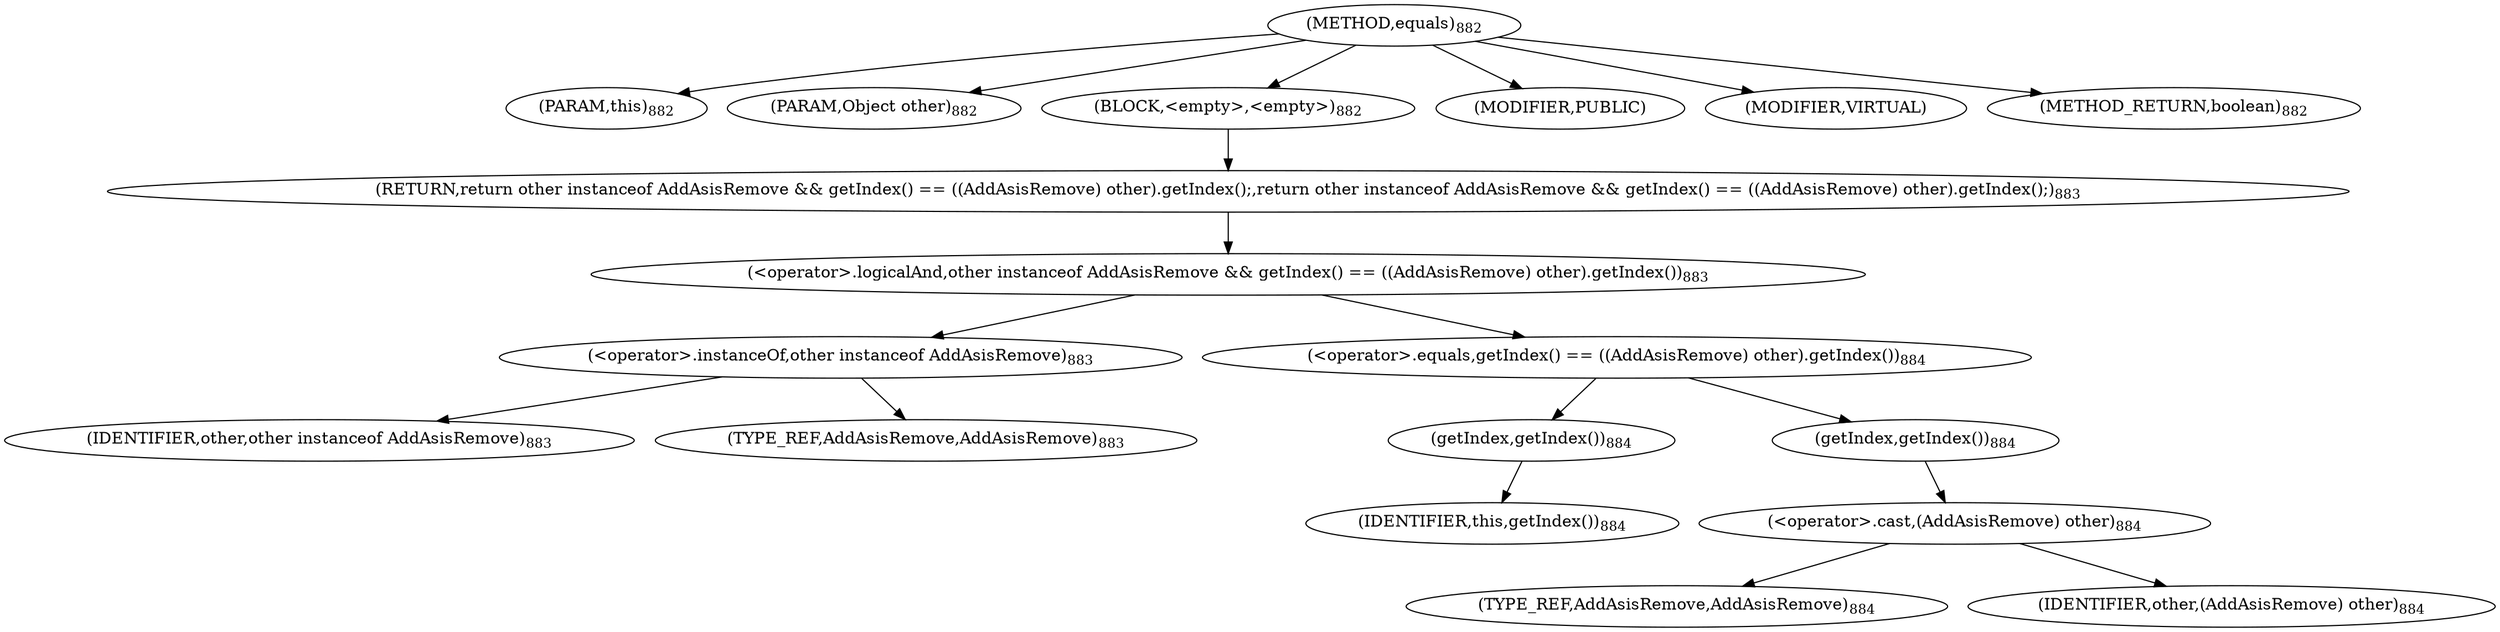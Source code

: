 digraph "equals" {  
"2056" [label = <(METHOD,equals)<SUB>882</SUB>> ]
"211" [label = <(PARAM,this)<SUB>882</SUB>> ]
"2057" [label = <(PARAM,Object other)<SUB>882</SUB>> ]
"2058" [label = <(BLOCK,&lt;empty&gt;,&lt;empty&gt;)<SUB>882</SUB>> ]
"2059" [label = <(RETURN,return other instanceof AddAsisRemove &amp;&amp; getIndex() == ((AddAsisRemove) other).getIndex();,return other instanceof AddAsisRemove &amp;&amp; getIndex() == ((AddAsisRemove) other).getIndex();)<SUB>883</SUB>> ]
"2060" [label = <(&lt;operator&gt;.logicalAnd,other instanceof AddAsisRemove &amp;&amp; getIndex() == ((AddAsisRemove) other).getIndex())<SUB>883</SUB>> ]
"2061" [label = <(&lt;operator&gt;.instanceOf,other instanceof AddAsisRemove)<SUB>883</SUB>> ]
"2062" [label = <(IDENTIFIER,other,other instanceof AddAsisRemove)<SUB>883</SUB>> ]
"2063" [label = <(TYPE_REF,AddAsisRemove,AddAsisRemove)<SUB>883</SUB>> ]
"2064" [label = <(&lt;operator&gt;.equals,getIndex() == ((AddAsisRemove) other).getIndex())<SUB>884</SUB>> ]
"2065" [label = <(getIndex,getIndex())<SUB>884</SUB>> ]
"210" [label = <(IDENTIFIER,this,getIndex())<SUB>884</SUB>> ]
"2066" [label = <(getIndex,getIndex())<SUB>884</SUB>> ]
"2067" [label = <(&lt;operator&gt;.cast,(AddAsisRemove) other)<SUB>884</SUB>> ]
"2068" [label = <(TYPE_REF,AddAsisRemove,AddAsisRemove)<SUB>884</SUB>> ]
"2069" [label = <(IDENTIFIER,other,(AddAsisRemove) other)<SUB>884</SUB>> ]
"2070" [label = <(MODIFIER,PUBLIC)> ]
"2071" [label = <(MODIFIER,VIRTUAL)> ]
"2072" [label = <(METHOD_RETURN,boolean)<SUB>882</SUB>> ]
  "2056" -> "211" 
  "2056" -> "2057" 
  "2056" -> "2058" 
  "2056" -> "2070" 
  "2056" -> "2071" 
  "2056" -> "2072" 
  "2058" -> "2059" 
  "2059" -> "2060" 
  "2060" -> "2061" 
  "2060" -> "2064" 
  "2061" -> "2062" 
  "2061" -> "2063" 
  "2064" -> "2065" 
  "2064" -> "2066" 
  "2065" -> "210" 
  "2066" -> "2067" 
  "2067" -> "2068" 
  "2067" -> "2069" 
}

